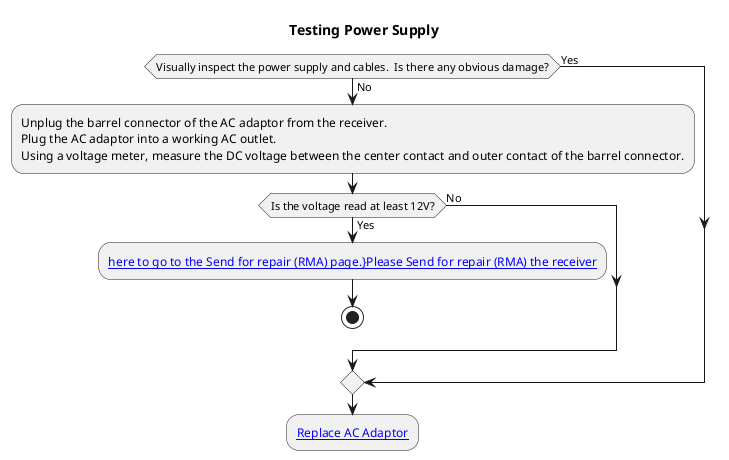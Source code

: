 @startuml
title Testing Power Supply
if (Visually inspect the power supply and cables.  Is there any obvious damage?) then (Yes)
else (No)
    :Unplug the barrel connector of the AC adaptor from the receiver.\nPlug the AC adaptor into a working AC outlet.\nUsing a voltage meter, measure the DC voltage between the center contact and outer contact of the barrel connector.;
    if (Is the voltage read at least 12V?) then (Yes)
        :[[http://rfhero.com/request-rma.php{Click here to go to the Send for repair (RMA) page.}Please Send for repair (RMA) the receiver]];
        stop
    else (No)
    endif
endif
:[[https://www.rfhero.net/accessories Replace AC Adaptor]];
@enduml
add inspect of cable
